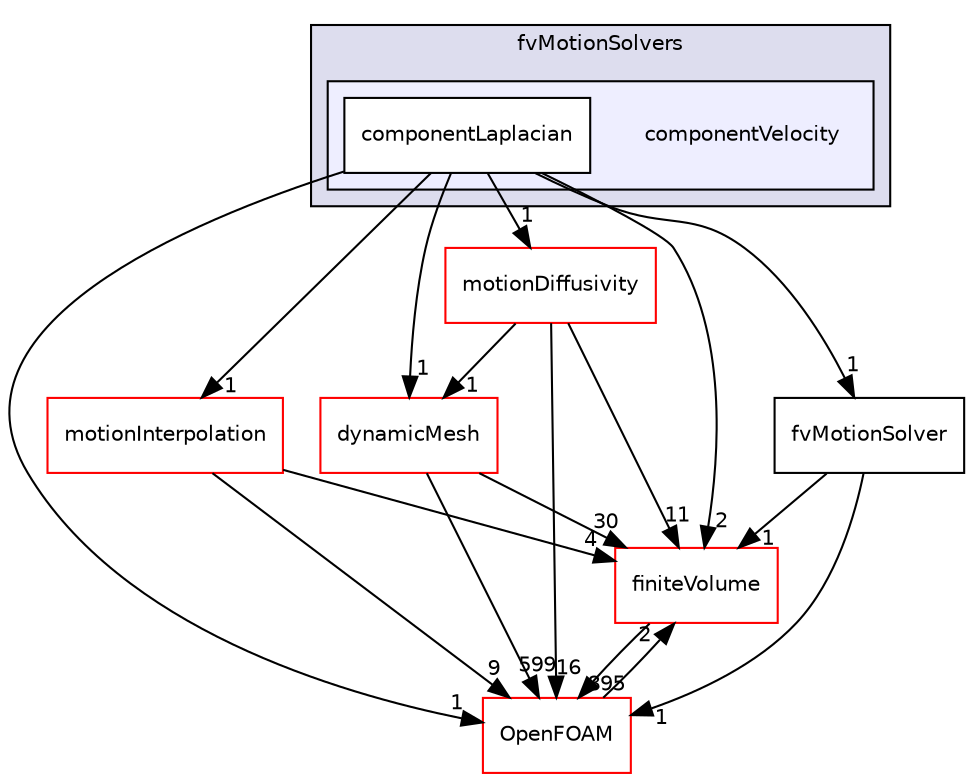 digraph "src/fvMotionSolver/fvMotionSolvers/componentVelocity" {
  bgcolor=transparent;
  compound=true
  node [ fontsize="10", fontname="Helvetica"];
  edge [ labelfontsize="10", labelfontname="Helvetica"];
  subgraph clusterdir_a38e3b643eae30d7add43af99171ff5d {
    graph [ bgcolor="#ddddee", pencolor="black", label="fvMotionSolvers" fontname="Helvetica", fontsize="10", URL="dir_a38e3b643eae30d7add43af99171ff5d.html"]
  subgraph clusterdir_d24e9d0e19af2fa7c947335fe5bd6f6c {
    graph [ bgcolor="#eeeeff", pencolor="black", label="" URL="dir_d24e9d0e19af2fa7c947335fe5bd6f6c.html"];
    dir_d24e9d0e19af2fa7c947335fe5bd6f6c [shape=plaintext label="componentVelocity"];
    dir_7652f500f77678327614cb9a27155c27 [shape=box label="componentLaplacian" color="black" fillcolor="white" style="filled" URL="dir_7652f500f77678327614cb9a27155c27.html"];
  }
  }
  dir_9bd15774b555cf7259a6fa18f99fe99b [shape=box label="finiteVolume" color="red" URL="dir_9bd15774b555cf7259a6fa18f99fe99b.html"];
  dir_63742796c427c97a292c80f7db71da36 [shape=box label="dynamicMesh" color="red" URL="dir_63742796c427c97a292c80f7db71da36.html"];
  dir_dd25a7eb27a0c569fbd4e8c3e1ef4a47 [shape=box label="motionInterpolation" color="red" URL="dir_dd25a7eb27a0c569fbd4e8c3e1ef4a47.html"];
  dir_c5473ff19b20e6ec4dfe5c310b3778a8 [shape=box label="OpenFOAM" color="red" URL="dir_c5473ff19b20e6ec4dfe5c310b3778a8.html"];
  dir_90ebb86d44e036c801f39491ea208f03 [shape=box label="fvMotionSolver" URL="dir_90ebb86d44e036c801f39491ea208f03.html"];
  dir_8ab94aa558c9b87721da8bbf3fb9229e [shape=box label="motionDiffusivity" color="red" URL="dir_8ab94aa558c9b87721da8bbf3fb9229e.html"];
  dir_9bd15774b555cf7259a6fa18f99fe99b->dir_c5473ff19b20e6ec4dfe5c310b3778a8 [headlabel="895", labeldistance=1.5 headhref="dir_000814_002151.html"];
  dir_7652f500f77678327614cb9a27155c27->dir_9bd15774b555cf7259a6fa18f99fe99b [headlabel="2", labeldistance=1.5 headhref="dir_001399_000814.html"];
  dir_7652f500f77678327614cb9a27155c27->dir_63742796c427c97a292c80f7db71da36 [headlabel="1", labeldistance=1.5 headhref="dir_001399_000588.html"];
  dir_7652f500f77678327614cb9a27155c27->dir_dd25a7eb27a0c569fbd4e8c3e1ef4a47 [headlabel="1", labeldistance=1.5 headhref="dir_001399_001425.html"];
  dir_7652f500f77678327614cb9a27155c27->dir_c5473ff19b20e6ec4dfe5c310b3778a8 [headlabel="1", labeldistance=1.5 headhref="dir_001399_002151.html"];
  dir_7652f500f77678327614cb9a27155c27->dir_90ebb86d44e036c801f39491ea208f03 [headlabel="1", labeldistance=1.5 headhref="dir_001399_001405.html"];
  dir_7652f500f77678327614cb9a27155c27->dir_8ab94aa558c9b87721da8bbf3fb9229e [headlabel="1", labeldistance=1.5 headhref="dir_001399_001412.html"];
  dir_63742796c427c97a292c80f7db71da36->dir_9bd15774b555cf7259a6fa18f99fe99b [headlabel="30", labeldistance=1.5 headhref="dir_000588_000814.html"];
  dir_63742796c427c97a292c80f7db71da36->dir_c5473ff19b20e6ec4dfe5c310b3778a8 [headlabel="599", labeldistance=1.5 headhref="dir_000588_002151.html"];
  dir_dd25a7eb27a0c569fbd4e8c3e1ef4a47->dir_9bd15774b555cf7259a6fa18f99fe99b [headlabel="4", labeldistance=1.5 headhref="dir_001425_000814.html"];
  dir_dd25a7eb27a0c569fbd4e8c3e1ef4a47->dir_c5473ff19b20e6ec4dfe5c310b3778a8 [headlabel="9", labeldistance=1.5 headhref="dir_001425_002151.html"];
  dir_c5473ff19b20e6ec4dfe5c310b3778a8->dir_9bd15774b555cf7259a6fa18f99fe99b [headlabel="2", labeldistance=1.5 headhref="dir_002151_000814.html"];
  dir_90ebb86d44e036c801f39491ea208f03->dir_9bd15774b555cf7259a6fa18f99fe99b [headlabel="1", labeldistance=1.5 headhref="dir_001405_000814.html"];
  dir_90ebb86d44e036c801f39491ea208f03->dir_c5473ff19b20e6ec4dfe5c310b3778a8 [headlabel="1", labeldistance=1.5 headhref="dir_001405_002151.html"];
  dir_8ab94aa558c9b87721da8bbf3fb9229e->dir_9bd15774b555cf7259a6fa18f99fe99b [headlabel="11", labeldistance=1.5 headhref="dir_001412_000814.html"];
  dir_8ab94aa558c9b87721da8bbf3fb9229e->dir_63742796c427c97a292c80f7db71da36 [headlabel="1", labeldistance=1.5 headhref="dir_001412_000588.html"];
  dir_8ab94aa558c9b87721da8bbf3fb9229e->dir_c5473ff19b20e6ec4dfe5c310b3778a8 [headlabel="16", labeldistance=1.5 headhref="dir_001412_002151.html"];
}
